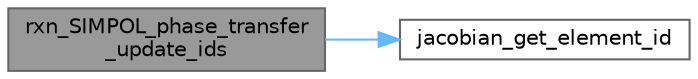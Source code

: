 digraph "rxn_SIMPOL_phase_transfer_update_ids"
{
 // LATEX_PDF_SIZE
  bgcolor="transparent";
  edge [fontname=Helvetica,fontsize=10,labelfontname=Helvetica,labelfontsize=10];
  node [fontname=Helvetica,fontsize=10,shape=box,height=0.2,width=0.4];
  rankdir="LR";
  Node1 [label="rxn_SIMPOL_phase_transfer\l_update_ids",height=0.2,width=0.4,color="gray40", fillcolor="grey60", style="filled", fontcolor="black",tooltip="Update the time derivative and Jacbobian array indices."];
  Node1 -> Node2 [color="steelblue1",style="solid"];
  Node2 [label="jacobian_get_element_id",height=0.2,width=0.4,color="grey40", fillcolor="white", style="filled",URL="$_jacobian_8c.html#a7b43d5884ec62826389d6d739b7f25eb",tooltip="Get an element id in the Jacobian data arrays."];
}
